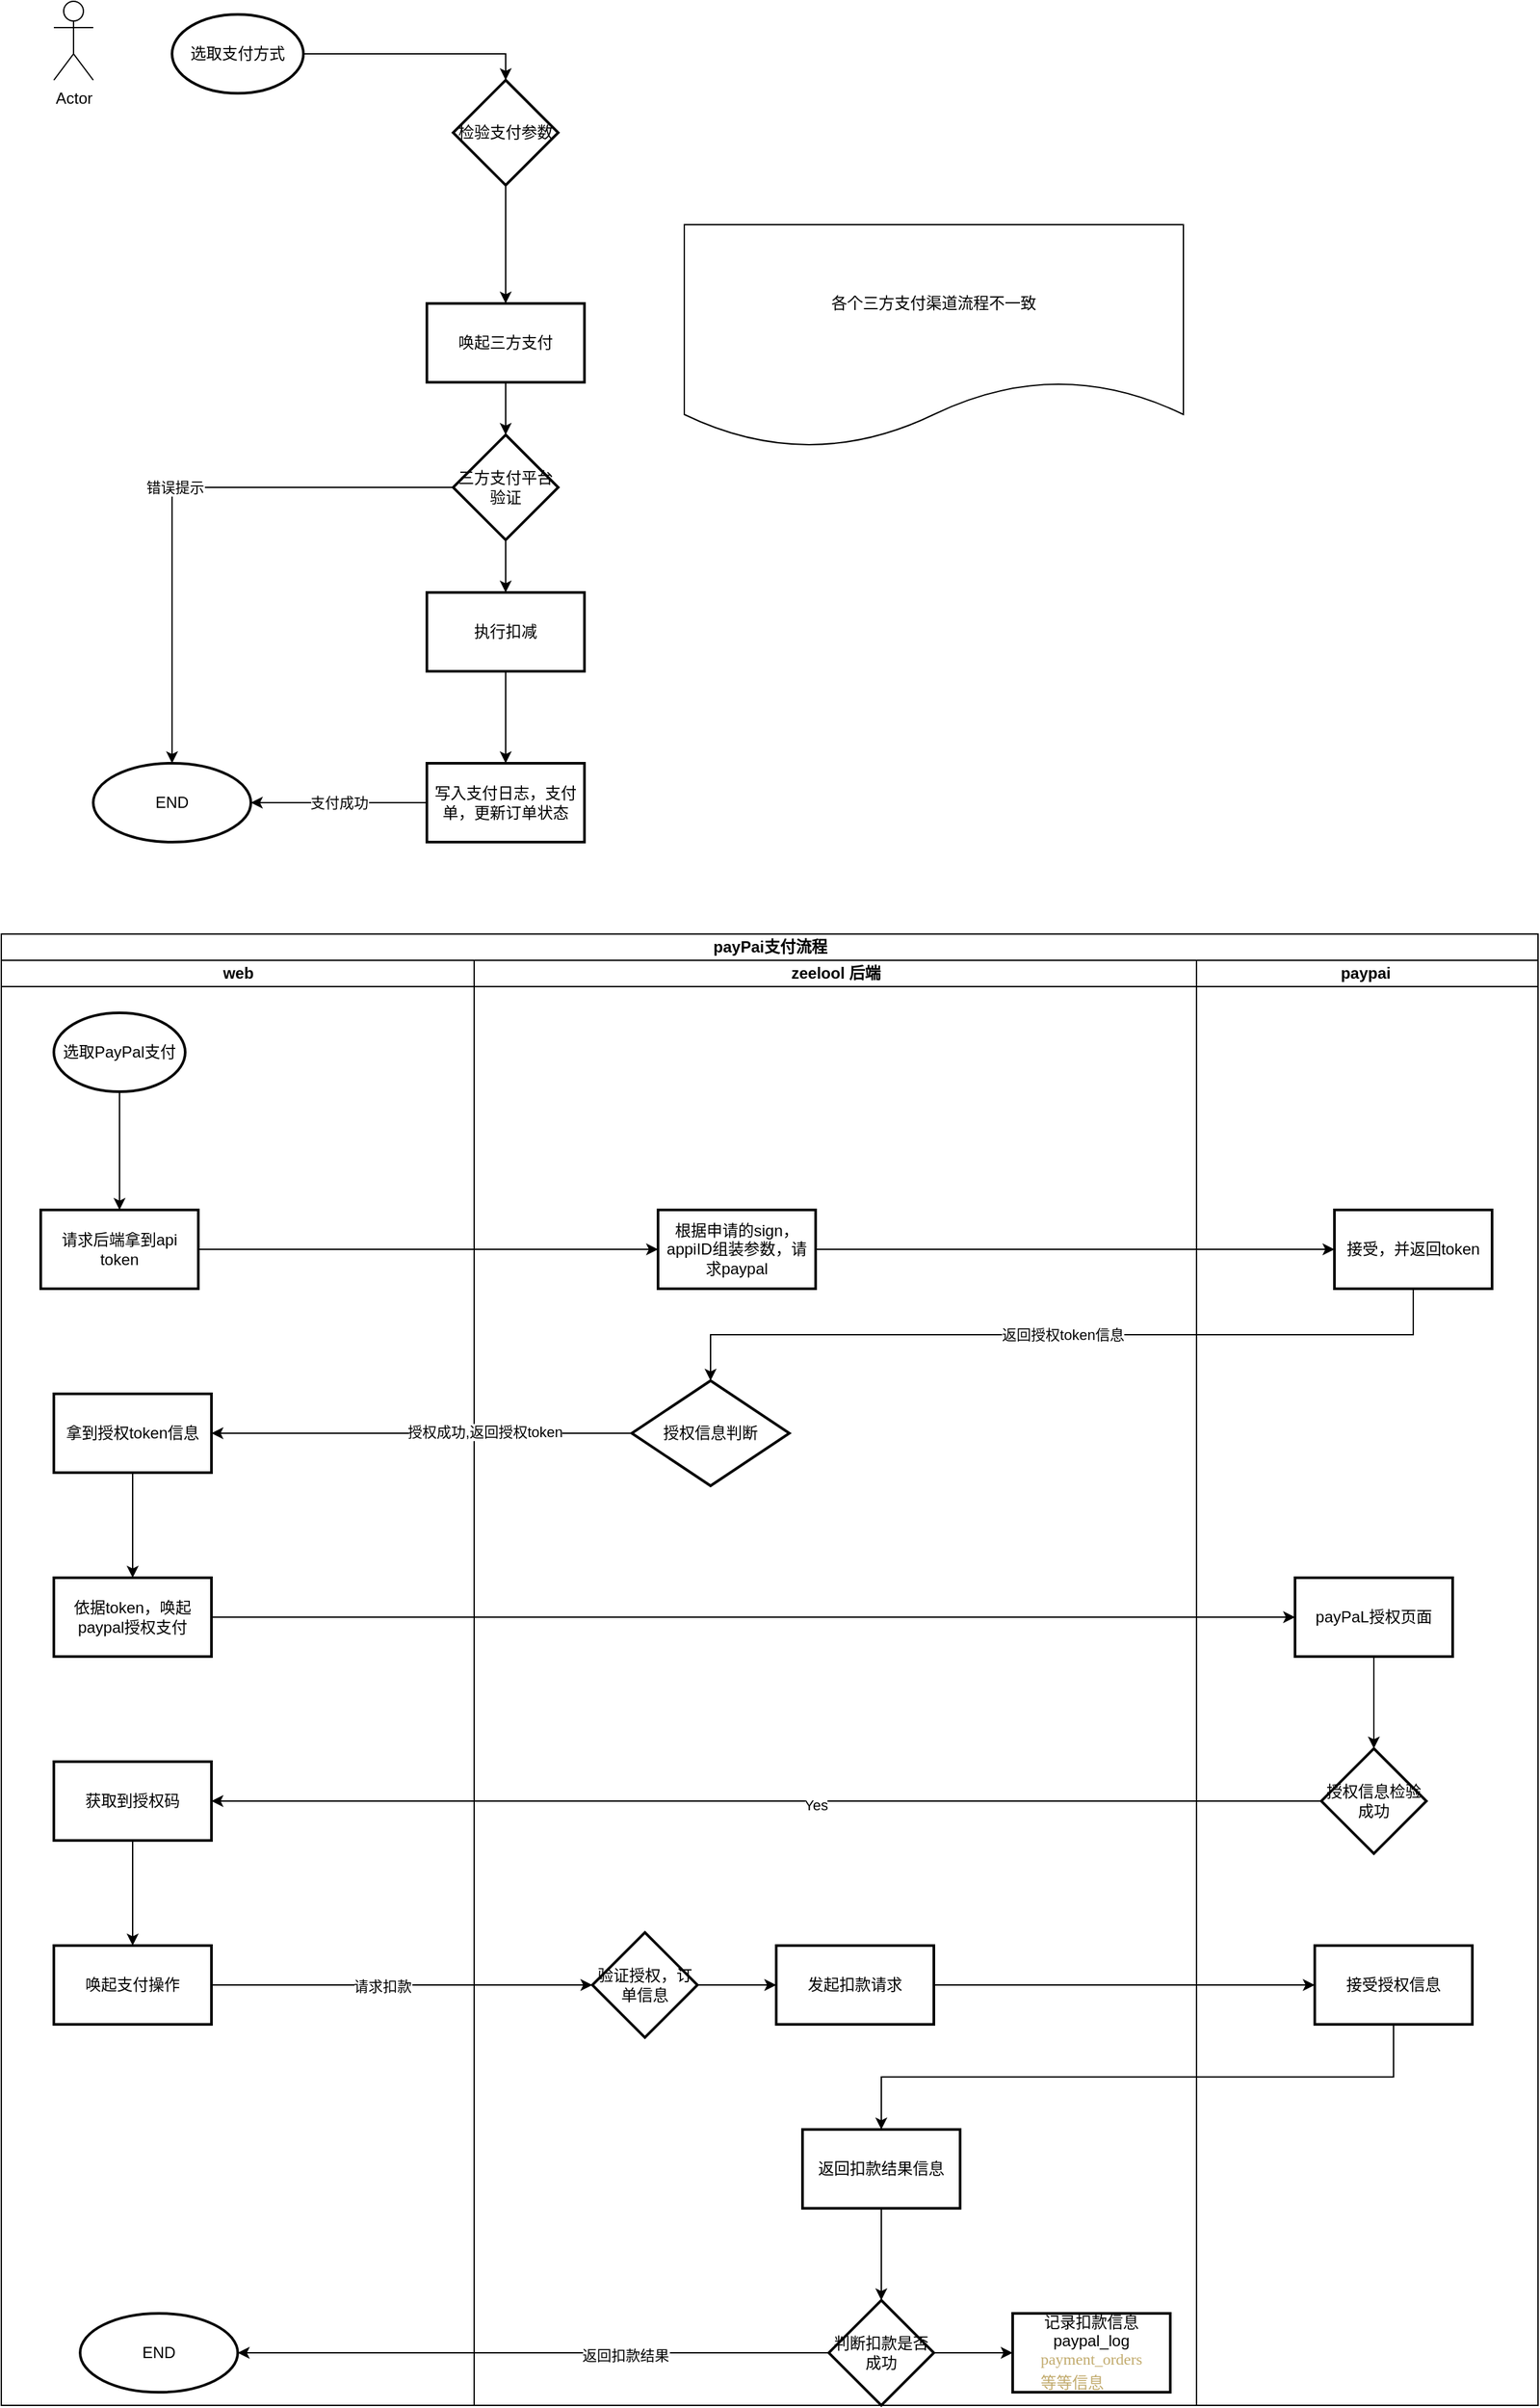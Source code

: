 <mxfile version="20.6.0" type="github">
  <diagram id="CaZ0R-Grdi7FsswqfKzf" name="第 1 页">
    <mxGraphModel dx="1186" dy="532" grid="1" gridSize="10" guides="1" tooltips="1" connect="1" arrows="1" fold="1" page="1" pageScale="1" pageWidth="827" pageHeight="1169" math="0" shadow="0">
      <root>
        <mxCell id="0" />
        <mxCell id="1" parent="0" />
        <mxCell id="H4HOQvAREsd0MF20xDzg-73" value="Actor" style="shape=umlActor;verticalLabelPosition=bottom;verticalAlign=top;html=1;" vertex="1" parent="1">
          <mxGeometry x="110" y="40" width="30" height="60" as="geometry" />
        </mxCell>
        <mxCell id="H4HOQvAREsd0MF20xDzg-79" style="edgeStyle=orthogonalEdgeStyle;rounded=0;orthogonalLoop=1;jettySize=auto;html=1;entryX=0.5;entryY=0;entryDx=0;entryDy=0;" edge="1" parent="1" source="H4HOQvAREsd0MF20xDzg-74" target="H4HOQvAREsd0MF20xDzg-78">
          <mxGeometry relative="1" as="geometry" />
        </mxCell>
        <mxCell id="H4HOQvAREsd0MF20xDzg-74" value="选取支付方式" style="strokeWidth=2;html=1;shape=mxgraph.flowchart.start_1;whiteSpace=wrap;" vertex="1" parent="1">
          <mxGeometry x="200" y="50" width="100" height="60" as="geometry" />
        </mxCell>
        <mxCell id="H4HOQvAREsd0MF20xDzg-77" value="各个三方支付渠道流程不一致" style="shape=document;whiteSpace=wrap;html=1;boundedLbl=1;" vertex="1" parent="1">
          <mxGeometry x="590" y="210" width="380" height="170" as="geometry" />
        </mxCell>
        <mxCell id="H4HOQvAREsd0MF20xDzg-81" value="" style="edgeStyle=orthogonalEdgeStyle;rounded=0;orthogonalLoop=1;jettySize=auto;html=1;" edge="1" parent="1" source="H4HOQvAREsd0MF20xDzg-78" target="H4HOQvAREsd0MF20xDzg-80">
          <mxGeometry relative="1" as="geometry" />
        </mxCell>
        <mxCell id="H4HOQvAREsd0MF20xDzg-78" value="检验支付参数" style="rhombus;whiteSpace=wrap;html=1;strokeWidth=2;" vertex="1" parent="1">
          <mxGeometry x="414" y="100" width="80" height="80" as="geometry" />
        </mxCell>
        <mxCell id="H4HOQvAREsd0MF20xDzg-105" value="" style="edgeStyle=orthogonalEdgeStyle;rounded=0;orthogonalLoop=1;jettySize=auto;html=1;" edge="1" parent="1" source="H4HOQvAREsd0MF20xDzg-80" target="H4HOQvAREsd0MF20xDzg-104">
          <mxGeometry relative="1" as="geometry" />
        </mxCell>
        <mxCell id="H4HOQvAREsd0MF20xDzg-80" value="唤起三方支付" style="whiteSpace=wrap;html=1;strokeWidth=2;" vertex="1" parent="1">
          <mxGeometry x="394" y="270" width="120" height="60" as="geometry" />
        </mxCell>
        <mxCell id="H4HOQvAREsd0MF20xDzg-85" value="" style="edgeStyle=orthogonalEdgeStyle;rounded=0;orthogonalLoop=1;jettySize=auto;html=1;" edge="1" parent="1" source="H4HOQvAREsd0MF20xDzg-82" target="H4HOQvAREsd0MF20xDzg-84">
          <mxGeometry relative="1" as="geometry" />
        </mxCell>
        <mxCell id="H4HOQvAREsd0MF20xDzg-82" value="执行扣减" style="whiteSpace=wrap;html=1;strokeWidth=2;" vertex="1" parent="1">
          <mxGeometry x="394" y="490" width="120" height="60" as="geometry" />
        </mxCell>
        <mxCell id="H4HOQvAREsd0MF20xDzg-87" value="支付成功" style="edgeStyle=orthogonalEdgeStyle;rounded=0;orthogonalLoop=1;jettySize=auto;html=1;" edge="1" parent="1" source="H4HOQvAREsd0MF20xDzg-84" target="H4HOQvAREsd0MF20xDzg-86">
          <mxGeometry relative="1" as="geometry" />
        </mxCell>
        <mxCell id="H4HOQvAREsd0MF20xDzg-84" value="写入支付日志，支付单，更新订单状态" style="whiteSpace=wrap;html=1;strokeWidth=2;" vertex="1" parent="1">
          <mxGeometry x="394" y="620" width="120" height="60" as="geometry" />
        </mxCell>
        <mxCell id="H4HOQvAREsd0MF20xDzg-86" value="END" style="ellipse;whiteSpace=wrap;html=1;strokeWidth=2;" vertex="1" parent="1">
          <mxGeometry x="140" y="620" width="120" height="60" as="geometry" />
        </mxCell>
        <mxCell id="H4HOQvAREsd0MF20xDzg-92" value="payPai支付流程" style="swimlane;childLayout=stackLayout;resizeParent=1;resizeParentMax=0;startSize=20;html=1;" vertex="1" parent="1">
          <mxGeometry x="70" y="750" width="1170" height="1120" as="geometry" />
        </mxCell>
        <mxCell id="H4HOQvAREsd0MF20xDzg-93" value="web" style="swimlane;startSize=20;html=1;" vertex="1" parent="H4HOQvAREsd0MF20xDzg-92">
          <mxGeometry y="20" width="360" height="1100" as="geometry" />
        </mxCell>
        <mxCell id="H4HOQvAREsd0MF20xDzg-96" value="选取PayPal支付" style="strokeWidth=2;html=1;shape=mxgraph.flowchart.start_1;whiteSpace=wrap;" vertex="1" parent="H4HOQvAREsd0MF20xDzg-93">
          <mxGeometry x="40" y="40" width="100" height="60" as="geometry" />
        </mxCell>
        <mxCell id="H4HOQvAREsd0MF20xDzg-97" value="请求后端拿到api token" style="whiteSpace=wrap;html=1;strokeWidth=2;" vertex="1" parent="H4HOQvAREsd0MF20xDzg-93">
          <mxGeometry x="30" y="190" width="120" height="60" as="geometry" />
        </mxCell>
        <mxCell id="H4HOQvAREsd0MF20xDzg-98" value="" style="edgeStyle=orthogonalEdgeStyle;rounded=0;orthogonalLoop=1;jettySize=auto;html=1;" edge="1" parent="H4HOQvAREsd0MF20xDzg-93" source="H4HOQvAREsd0MF20xDzg-96" target="H4HOQvAREsd0MF20xDzg-97">
          <mxGeometry relative="1" as="geometry" />
        </mxCell>
        <mxCell id="H4HOQvAREsd0MF20xDzg-117" value="" style="edgeStyle=orthogonalEdgeStyle;rounded=0;orthogonalLoop=1;jettySize=auto;html=1;" edge="1" parent="H4HOQvAREsd0MF20xDzg-93" source="H4HOQvAREsd0MF20xDzg-113" target="H4HOQvAREsd0MF20xDzg-116">
          <mxGeometry relative="1" as="geometry" />
        </mxCell>
        <mxCell id="H4HOQvAREsd0MF20xDzg-113" value="拿到授权token信息" style="whiteSpace=wrap;html=1;strokeWidth=2;" vertex="1" parent="H4HOQvAREsd0MF20xDzg-93">
          <mxGeometry x="40" y="330" width="120" height="60" as="geometry" />
        </mxCell>
        <mxCell id="H4HOQvAREsd0MF20xDzg-116" value="依据token，唤起paypal授权支付" style="whiteSpace=wrap;html=1;strokeWidth=2;" vertex="1" parent="H4HOQvAREsd0MF20xDzg-93">
          <mxGeometry x="40" y="470" width="120" height="60" as="geometry" />
        </mxCell>
        <mxCell id="H4HOQvAREsd0MF20xDzg-126" value="" style="edgeStyle=orthogonalEdgeStyle;rounded=0;orthogonalLoop=1;jettySize=auto;html=1;" edge="1" parent="H4HOQvAREsd0MF20xDzg-93" source="H4HOQvAREsd0MF20xDzg-122" target="H4HOQvAREsd0MF20xDzg-125">
          <mxGeometry relative="1" as="geometry" />
        </mxCell>
        <mxCell id="H4HOQvAREsd0MF20xDzg-122" value="获取到授权码" style="whiteSpace=wrap;html=1;strokeWidth=2;" vertex="1" parent="H4HOQvAREsd0MF20xDzg-93">
          <mxGeometry x="40" y="610" width="120" height="60" as="geometry" />
        </mxCell>
        <mxCell id="H4HOQvAREsd0MF20xDzg-125" value="唤起支付操作" style="whiteSpace=wrap;html=1;strokeWidth=2;" vertex="1" parent="H4HOQvAREsd0MF20xDzg-93">
          <mxGeometry x="40" y="750" width="120" height="60" as="geometry" />
        </mxCell>
        <mxCell id="H4HOQvAREsd0MF20xDzg-139" value="END" style="ellipse;whiteSpace=wrap;html=1;strokeWidth=2;" vertex="1" parent="H4HOQvAREsd0MF20xDzg-93">
          <mxGeometry x="60" y="1030" width="120" height="60" as="geometry" />
        </mxCell>
        <mxCell id="H4HOQvAREsd0MF20xDzg-94" value="zeelool 后端" style="swimlane;startSize=20;html=1;" vertex="1" parent="H4HOQvAREsd0MF20xDzg-92">
          <mxGeometry x="360" y="20" width="550" height="1100" as="geometry" />
        </mxCell>
        <mxCell id="H4HOQvAREsd0MF20xDzg-101" value="根据申请的sign，appiID组装参数，请求paypal" style="whiteSpace=wrap;html=1;strokeWidth=2;" vertex="1" parent="H4HOQvAREsd0MF20xDzg-94">
          <mxGeometry x="140" y="190" width="120" height="60" as="geometry" />
        </mxCell>
        <mxCell id="H4HOQvAREsd0MF20xDzg-109" value="授权信息判断" style="rhombus;whiteSpace=wrap;html=1;strokeWidth=2;" vertex="1" parent="H4HOQvAREsd0MF20xDzg-94">
          <mxGeometry x="120" y="320" width="120" height="80" as="geometry" />
        </mxCell>
        <mxCell id="H4HOQvAREsd0MF20xDzg-132" value="" style="edgeStyle=orthogonalEdgeStyle;rounded=0;orthogonalLoop=1;jettySize=auto;html=1;" edge="1" parent="H4HOQvAREsd0MF20xDzg-94" source="H4HOQvAREsd0MF20xDzg-130" target="H4HOQvAREsd0MF20xDzg-131">
          <mxGeometry relative="1" as="geometry" />
        </mxCell>
        <mxCell id="H4HOQvAREsd0MF20xDzg-130" value="验证授权，订单信息" style="rhombus;whiteSpace=wrap;html=1;strokeWidth=2;" vertex="1" parent="H4HOQvAREsd0MF20xDzg-94">
          <mxGeometry x="90" y="740" width="80" height="80" as="geometry" />
        </mxCell>
        <mxCell id="H4HOQvAREsd0MF20xDzg-131" value="发起扣款请求" style="whiteSpace=wrap;html=1;strokeWidth=2;" vertex="1" parent="H4HOQvAREsd0MF20xDzg-94">
          <mxGeometry x="230" y="750" width="120" height="60" as="geometry" />
        </mxCell>
        <mxCell id="H4HOQvAREsd0MF20xDzg-138" value="" style="edgeStyle=orthogonalEdgeStyle;rounded=0;orthogonalLoop=1;jettySize=auto;html=1;" edge="1" parent="H4HOQvAREsd0MF20xDzg-94" source="H4HOQvAREsd0MF20xDzg-135" target="H4HOQvAREsd0MF20xDzg-137">
          <mxGeometry relative="1" as="geometry" />
        </mxCell>
        <mxCell id="H4HOQvAREsd0MF20xDzg-135" value="返回扣款结果信息" style="whiteSpace=wrap;html=1;strokeWidth=2;" vertex="1" parent="H4HOQvAREsd0MF20xDzg-94">
          <mxGeometry x="250" y="890" width="120" height="60" as="geometry" />
        </mxCell>
        <mxCell id="H4HOQvAREsd0MF20xDzg-143" value="" style="edgeStyle=orthogonalEdgeStyle;rounded=0;orthogonalLoop=1;jettySize=auto;html=1;" edge="1" parent="H4HOQvAREsd0MF20xDzg-94" source="H4HOQvAREsd0MF20xDzg-137" target="H4HOQvAREsd0MF20xDzg-142">
          <mxGeometry relative="1" as="geometry" />
        </mxCell>
        <mxCell id="H4HOQvAREsd0MF20xDzg-137" value="判断扣款是否成功" style="rhombus;whiteSpace=wrap;html=1;strokeWidth=2;" vertex="1" parent="H4HOQvAREsd0MF20xDzg-94">
          <mxGeometry x="270" y="1020" width="80" height="80" as="geometry" />
        </mxCell>
        <mxCell id="H4HOQvAREsd0MF20xDzg-142" value="记录扣款信息&lt;br&gt;paypal_log&lt;br&gt;&lt;p style=&quot;margin: 0px; font-variant-numeric: normal; font-variant-east-asian: normal; font-stretch: normal; line-height: normal; font-family: Menlo; color: rgb(193, 170, 108); text-align: start;&quot; class=&quot;p1&quot;&gt;payment_orders&lt;/p&gt;&lt;p style=&quot;margin: 0px; font-variant-numeric: normal; font-variant-east-asian: normal; font-stretch: normal; line-height: normal; font-family: Menlo; color: rgb(193, 170, 108); text-align: start;&quot; class=&quot;p1&quot;&gt;等等信息&lt;/p&gt;" style="whiteSpace=wrap;html=1;strokeWidth=2;" vertex="1" parent="H4HOQvAREsd0MF20xDzg-94">
          <mxGeometry x="410" y="1030" width="120" height="60" as="geometry" />
        </mxCell>
        <mxCell id="H4HOQvAREsd0MF20xDzg-102" value="" style="edgeStyle=orthogonalEdgeStyle;rounded=0;orthogonalLoop=1;jettySize=auto;html=1;" edge="1" parent="H4HOQvAREsd0MF20xDzg-92" source="H4HOQvAREsd0MF20xDzg-97" target="H4HOQvAREsd0MF20xDzg-101">
          <mxGeometry relative="1" as="geometry" />
        </mxCell>
        <mxCell id="H4HOQvAREsd0MF20xDzg-103" style="edgeStyle=orthogonalEdgeStyle;rounded=0;orthogonalLoop=1;jettySize=auto;html=1;entryX=0;entryY=0.5;entryDx=0;entryDy=0;" edge="1" parent="H4HOQvAREsd0MF20xDzg-92" source="H4HOQvAREsd0MF20xDzg-101" target="H4HOQvAREsd0MF20xDzg-99">
          <mxGeometry relative="1" as="geometry" />
        </mxCell>
        <mxCell id="H4HOQvAREsd0MF20xDzg-110" value="" style="edgeStyle=orthogonalEdgeStyle;rounded=0;orthogonalLoop=1;jettySize=auto;html=1;exitX=0.5;exitY=1;exitDx=0;exitDy=0;" edge="1" parent="H4HOQvAREsd0MF20xDzg-92" source="H4HOQvAREsd0MF20xDzg-99" target="H4HOQvAREsd0MF20xDzg-109">
          <mxGeometry relative="1" as="geometry" />
        </mxCell>
        <mxCell id="H4HOQvAREsd0MF20xDzg-111" value="返回授权token信息" style="edgeLabel;html=1;align=center;verticalAlign=middle;resizable=0;points=[];" vertex="1" connectable="0" parent="H4HOQvAREsd0MF20xDzg-110">
          <mxGeometry relative="1" as="geometry">
            <mxPoint as="offset" />
          </mxGeometry>
        </mxCell>
        <mxCell id="H4HOQvAREsd0MF20xDzg-114" value="" style="edgeStyle=orthogonalEdgeStyle;rounded=0;orthogonalLoop=1;jettySize=auto;html=1;" edge="1" parent="H4HOQvAREsd0MF20xDzg-92" source="H4HOQvAREsd0MF20xDzg-109" target="H4HOQvAREsd0MF20xDzg-113">
          <mxGeometry relative="1" as="geometry" />
        </mxCell>
        <mxCell id="H4HOQvAREsd0MF20xDzg-115" value="授权成功,返回授权token" style="edgeLabel;html=1;align=center;verticalAlign=middle;resizable=0;points=[];" vertex="1" connectable="0" parent="H4HOQvAREsd0MF20xDzg-114">
          <mxGeometry x="-0.3" y="-1" relative="1" as="geometry">
            <mxPoint as="offset" />
          </mxGeometry>
        </mxCell>
        <mxCell id="H4HOQvAREsd0MF20xDzg-119" value="" style="edgeStyle=orthogonalEdgeStyle;rounded=0;orthogonalLoop=1;jettySize=auto;html=1;" edge="1" parent="H4HOQvAREsd0MF20xDzg-92" source="H4HOQvAREsd0MF20xDzg-116" target="H4HOQvAREsd0MF20xDzg-118">
          <mxGeometry relative="1" as="geometry" />
        </mxCell>
        <mxCell id="H4HOQvAREsd0MF20xDzg-128" value="" style="edgeStyle=orthogonalEdgeStyle;rounded=0;orthogonalLoop=1;jettySize=auto;html=1;entryX=0;entryY=0.5;entryDx=0;entryDy=0;" edge="1" parent="H4HOQvAREsd0MF20xDzg-92" source="H4HOQvAREsd0MF20xDzg-125" target="H4HOQvAREsd0MF20xDzg-130">
          <mxGeometry relative="1" as="geometry">
            <mxPoint x="430" y="800" as="targetPoint" />
          </mxGeometry>
        </mxCell>
        <mxCell id="H4HOQvAREsd0MF20xDzg-129" value="请求扣款" style="edgeLabel;html=1;align=center;verticalAlign=middle;resizable=0;points=[];" vertex="1" connectable="0" parent="H4HOQvAREsd0MF20xDzg-128">
          <mxGeometry x="-0.103" relative="1" as="geometry">
            <mxPoint y="1" as="offset" />
          </mxGeometry>
        </mxCell>
        <mxCell id="H4HOQvAREsd0MF20xDzg-134" value="" style="edgeStyle=orthogonalEdgeStyle;rounded=0;orthogonalLoop=1;jettySize=auto;html=1;" edge="1" parent="H4HOQvAREsd0MF20xDzg-92" source="H4HOQvAREsd0MF20xDzg-131" target="H4HOQvAREsd0MF20xDzg-133">
          <mxGeometry relative="1" as="geometry" />
        </mxCell>
        <mxCell id="H4HOQvAREsd0MF20xDzg-123" value="" style="edgeStyle=orthogonalEdgeStyle;rounded=0;orthogonalLoop=1;jettySize=auto;html=1;" edge="1" parent="H4HOQvAREsd0MF20xDzg-92" source="H4HOQvAREsd0MF20xDzg-120" target="H4HOQvAREsd0MF20xDzg-122">
          <mxGeometry relative="1" as="geometry" />
        </mxCell>
        <mxCell id="H4HOQvAREsd0MF20xDzg-124" value="Yes" style="edgeLabel;html=1;align=center;verticalAlign=middle;resizable=0;points=[];" vertex="1" connectable="0" parent="H4HOQvAREsd0MF20xDzg-123">
          <mxGeometry x="-0.089" y="3" relative="1" as="geometry">
            <mxPoint as="offset" />
          </mxGeometry>
        </mxCell>
        <mxCell id="H4HOQvAREsd0MF20xDzg-95" value="paypai&amp;nbsp;" style="swimlane;startSize=20;html=1;" vertex="1" parent="H4HOQvAREsd0MF20xDzg-92">
          <mxGeometry x="910" y="20" width="260" height="1100" as="geometry" />
        </mxCell>
        <mxCell id="H4HOQvAREsd0MF20xDzg-99" value="接受，并返回token" style="whiteSpace=wrap;html=1;strokeWidth=2;" vertex="1" parent="H4HOQvAREsd0MF20xDzg-95">
          <mxGeometry x="105" y="190" width="120" height="60" as="geometry" />
        </mxCell>
        <mxCell id="H4HOQvAREsd0MF20xDzg-118" value="payPaL授权页面" style="whiteSpace=wrap;html=1;strokeWidth=2;" vertex="1" parent="H4HOQvAREsd0MF20xDzg-95">
          <mxGeometry x="75" y="470" width="120" height="60" as="geometry" />
        </mxCell>
        <mxCell id="H4HOQvAREsd0MF20xDzg-133" value="接受授权信息" style="whiteSpace=wrap;html=1;strokeWidth=2;" vertex="1" parent="H4HOQvAREsd0MF20xDzg-95">
          <mxGeometry x="90" y="750" width="120" height="60" as="geometry" />
        </mxCell>
        <mxCell id="H4HOQvAREsd0MF20xDzg-120" value="授权信息检验成功" style="rhombus;whiteSpace=wrap;html=1;strokeWidth=2;" vertex="1" parent="H4HOQvAREsd0MF20xDzg-95">
          <mxGeometry x="95" y="600" width="80" height="80" as="geometry" />
        </mxCell>
        <mxCell id="H4HOQvAREsd0MF20xDzg-121" value="" style="edgeStyle=orthogonalEdgeStyle;rounded=0;orthogonalLoop=1;jettySize=auto;html=1;" edge="1" parent="H4HOQvAREsd0MF20xDzg-95" source="H4HOQvAREsd0MF20xDzg-118" target="H4HOQvAREsd0MF20xDzg-120">
          <mxGeometry relative="1" as="geometry" />
        </mxCell>
        <mxCell id="H4HOQvAREsd0MF20xDzg-136" value="" style="edgeStyle=orthogonalEdgeStyle;rounded=0;orthogonalLoop=1;jettySize=auto;html=1;exitX=0.5;exitY=1;exitDx=0;exitDy=0;" edge="1" parent="H4HOQvAREsd0MF20xDzg-92" source="H4HOQvAREsd0MF20xDzg-133" target="H4HOQvAREsd0MF20xDzg-135">
          <mxGeometry relative="1" as="geometry" />
        </mxCell>
        <mxCell id="H4HOQvAREsd0MF20xDzg-140" value="" style="edgeStyle=orthogonalEdgeStyle;rounded=0;orthogonalLoop=1;jettySize=auto;html=1;" edge="1" parent="H4HOQvAREsd0MF20xDzg-92" source="H4HOQvAREsd0MF20xDzg-137" target="H4HOQvAREsd0MF20xDzg-139">
          <mxGeometry relative="1" as="geometry" />
        </mxCell>
        <mxCell id="H4HOQvAREsd0MF20xDzg-141" value="返回扣款结果" style="edgeLabel;html=1;align=center;verticalAlign=middle;resizable=0;points=[];" vertex="1" connectable="0" parent="H4HOQvAREsd0MF20xDzg-140">
          <mxGeometry x="-0.311" y="2" relative="1" as="geometry">
            <mxPoint as="offset" />
          </mxGeometry>
        </mxCell>
        <mxCell id="H4HOQvAREsd0MF20xDzg-106" style="edgeStyle=orthogonalEdgeStyle;rounded=0;orthogonalLoop=1;jettySize=auto;html=1;entryX=0.5;entryY=0;entryDx=0;entryDy=0;" edge="1" parent="1" source="H4HOQvAREsd0MF20xDzg-104" target="H4HOQvAREsd0MF20xDzg-82">
          <mxGeometry relative="1" as="geometry" />
        </mxCell>
        <mxCell id="H4HOQvAREsd0MF20xDzg-107" value="错误提示" style="edgeStyle=orthogonalEdgeStyle;rounded=0;orthogonalLoop=1;jettySize=auto;html=1;" edge="1" parent="1" source="H4HOQvAREsd0MF20xDzg-104" target="H4HOQvAREsd0MF20xDzg-86">
          <mxGeometry relative="1" as="geometry" />
        </mxCell>
        <mxCell id="H4HOQvAREsd0MF20xDzg-104" value="三方支付平台验证" style="rhombus;whiteSpace=wrap;html=1;strokeWidth=2;" vertex="1" parent="1">
          <mxGeometry x="414" y="370" width="80" height="80" as="geometry" />
        </mxCell>
      </root>
    </mxGraphModel>
  </diagram>
</mxfile>
